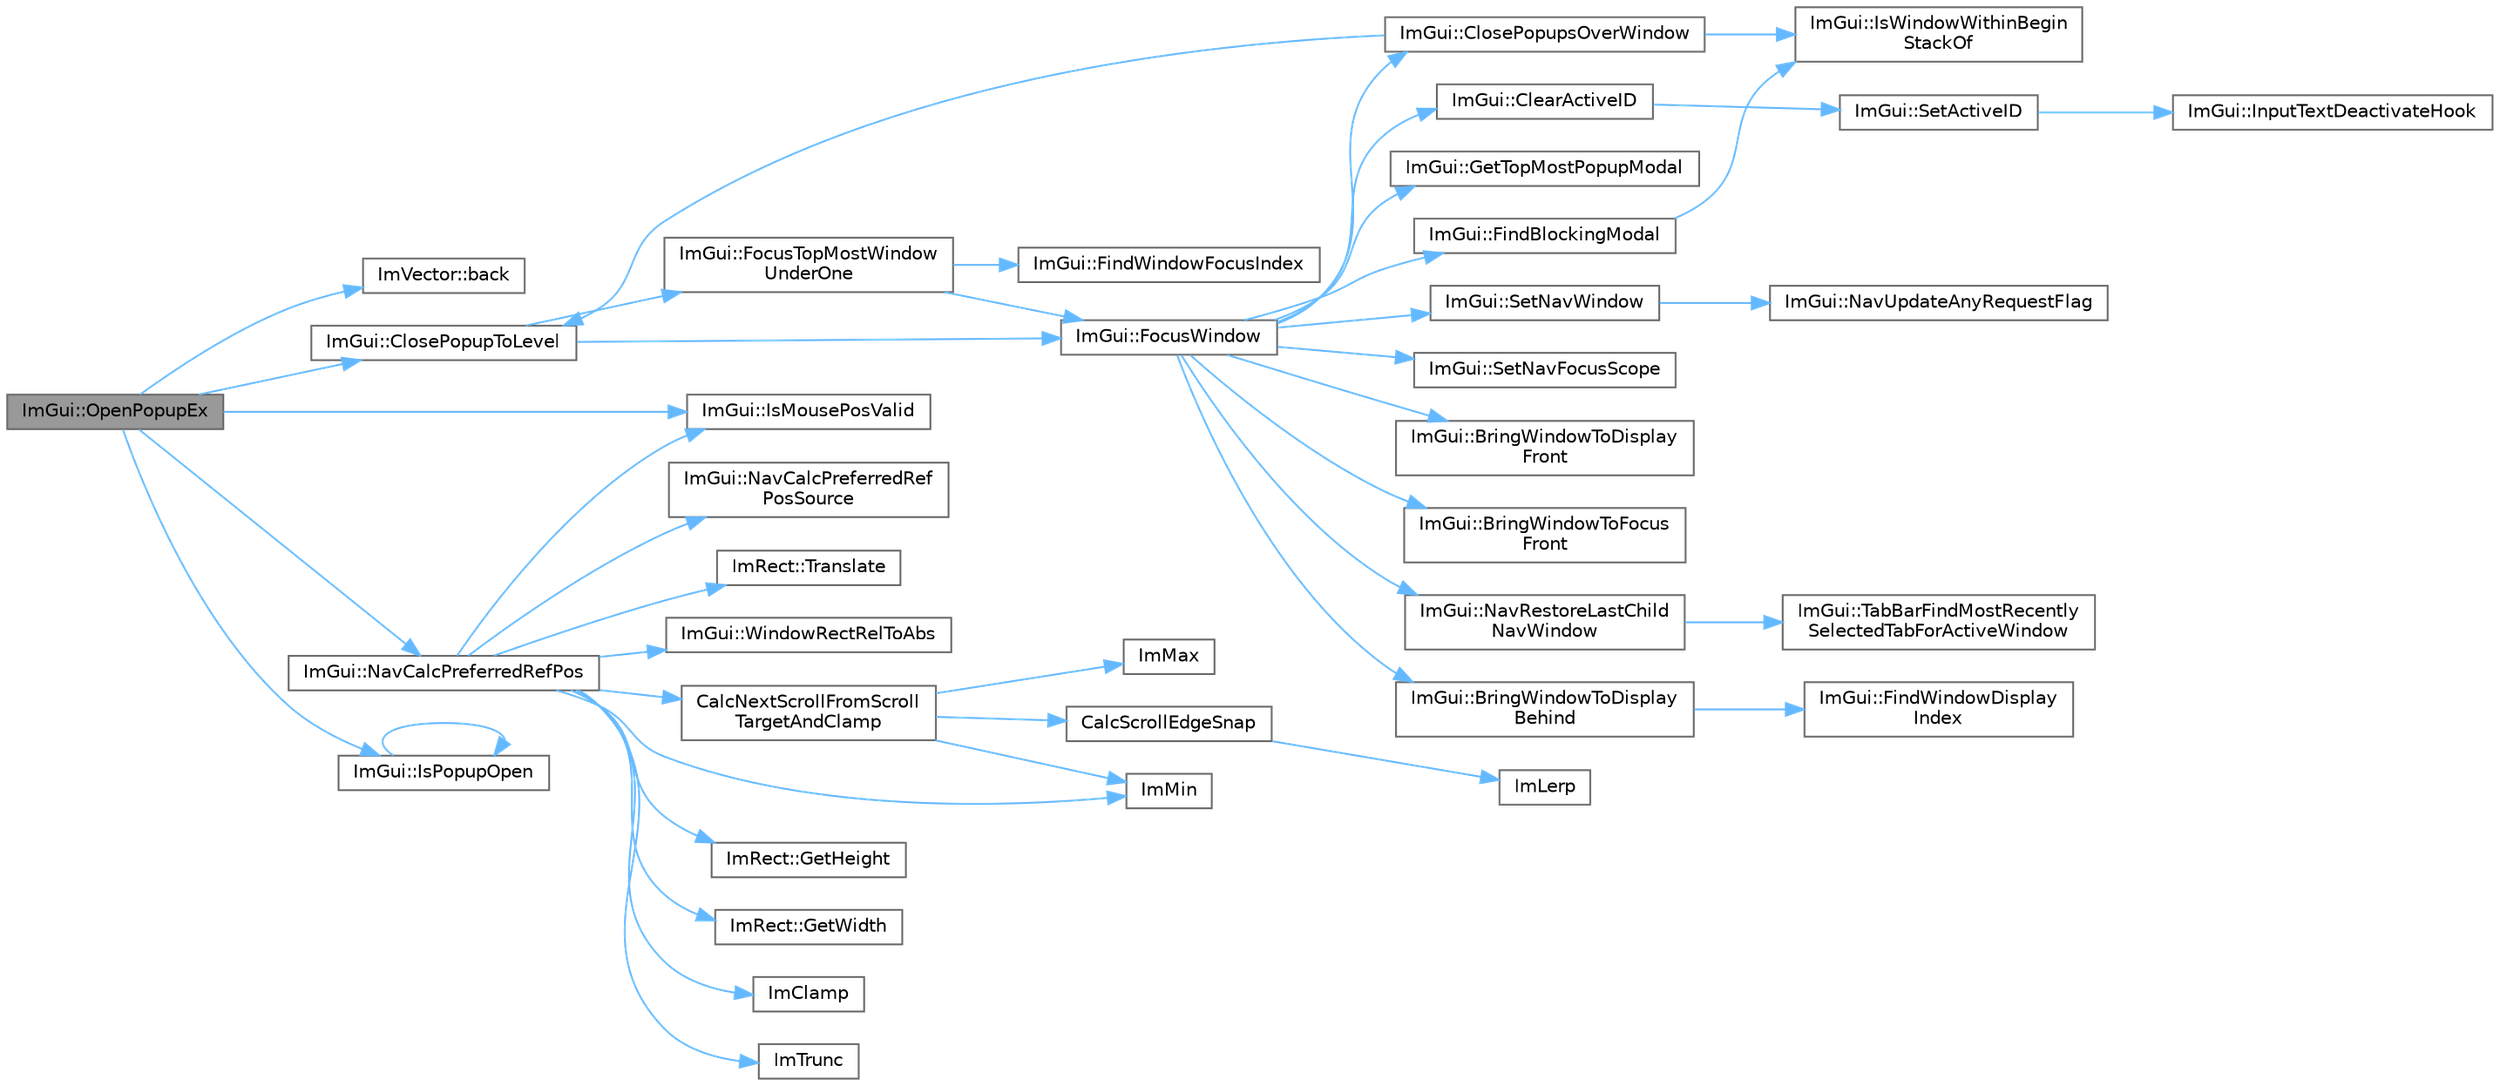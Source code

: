 digraph "ImGui::OpenPopupEx"
{
 // LATEX_PDF_SIZE
  bgcolor="transparent";
  edge [fontname=Helvetica,fontsize=10,labelfontname=Helvetica,labelfontsize=10];
  node [fontname=Helvetica,fontsize=10,shape=box,height=0.2,width=0.4];
  rankdir="LR";
  Node1 [id="Node000001",label="ImGui::OpenPopupEx",height=0.2,width=0.4,color="gray40", fillcolor="grey60", style="filled", fontcolor="black",tooltip=" "];
  Node1 -> Node2 [id="edge43_Node000001_Node000002",color="steelblue1",style="solid",tooltip=" "];
  Node2 [id="Node000002",label="ImVector::back",height=0.2,width=0.4,color="grey40", fillcolor="white", style="filled",URL="$struct_im_vector.html#a2d80e87e81b1b01143c8d8be93e6fde1",tooltip=" "];
  Node1 -> Node3 [id="edge44_Node000001_Node000003",color="steelblue1",style="solid",tooltip=" "];
  Node3 [id="Node000003",label="ImGui::ClosePopupToLevel",height=0.2,width=0.4,color="grey40", fillcolor="white", style="filled",URL="$namespace_im_gui.html#a0be705dc533a62387dc39ec5c276d2a0",tooltip=" "];
  Node3 -> Node4 [id="edge45_Node000003_Node000004",color="steelblue1",style="solid",tooltip=" "];
  Node4 [id="Node000004",label="ImGui::FocusTopMostWindow\lUnderOne",height=0.2,width=0.4,color="grey40", fillcolor="white", style="filled",URL="$namespace_im_gui.html#aa97e87e96c05eb3e91aa96fa68b13a2a",tooltip=" "];
  Node4 -> Node5 [id="edge46_Node000004_Node000005",color="steelblue1",style="solid",tooltip=" "];
  Node5 [id="Node000005",label="ImGui::FindWindowFocusIndex",height=0.2,width=0.4,color="grey40", fillcolor="white", style="filled",URL="$namespace_im_gui.html#a861004d5a1476e954abd68d6f9deaa06",tooltip=" "];
  Node4 -> Node6 [id="edge47_Node000004_Node000006",color="steelblue1",style="solid",tooltip=" "];
  Node6 [id="Node000006",label="ImGui::FocusWindow",height=0.2,width=0.4,color="grey40", fillcolor="white", style="filled",URL="$namespace_im_gui.html#a27aa6f2f3aa11778c6d023b1b223f262",tooltip=" "];
  Node6 -> Node7 [id="edge48_Node000006_Node000007",color="steelblue1",style="solid",tooltip=" "];
  Node7 [id="Node000007",label="ImGui::BringWindowToDisplay\lBehind",height=0.2,width=0.4,color="grey40", fillcolor="white", style="filled",URL="$namespace_im_gui.html#a8cae2f7a08f820a8d5349d1964603b20",tooltip=" "];
  Node7 -> Node8 [id="edge49_Node000007_Node000008",color="steelblue1",style="solid",tooltip=" "];
  Node8 [id="Node000008",label="ImGui::FindWindowDisplay\lIndex",height=0.2,width=0.4,color="grey40", fillcolor="white", style="filled",URL="$namespace_im_gui.html#acc8dfbe9f52370fe2b95f6c948ba113e",tooltip=" "];
  Node6 -> Node9 [id="edge50_Node000006_Node000009",color="steelblue1",style="solid",tooltip=" "];
  Node9 [id="Node000009",label="ImGui::BringWindowToDisplay\lFront",height=0.2,width=0.4,color="grey40", fillcolor="white", style="filled",URL="$namespace_im_gui.html#a1f7b95f36d03751c928af7b1b745e959",tooltip=" "];
  Node6 -> Node10 [id="edge51_Node000006_Node000010",color="steelblue1",style="solid",tooltip=" "];
  Node10 [id="Node000010",label="ImGui::BringWindowToFocus\lFront",height=0.2,width=0.4,color="grey40", fillcolor="white", style="filled",URL="$namespace_im_gui.html#affe95a2dc969f0d15fbd4b588c94ac1a",tooltip=" "];
  Node6 -> Node11 [id="edge52_Node000006_Node000011",color="steelblue1",style="solid",tooltip=" "];
  Node11 [id="Node000011",label="ImGui::ClearActiveID",height=0.2,width=0.4,color="grey40", fillcolor="white", style="filled",URL="$namespace_im_gui.html#a17ff60ad1e2669130ac38a04d16eb354",tooltip=" "];
  Node11 -> Node12 [id="edge53_Node000011_Node000012",color="steelblue1",style="solid",tooltip=" "];
  Node12 [id="Node000012",label="ImGui::SetActiveID",height=0.2,width=0.4,color="grey40", fillcolor="white", style="filled",URL="$namespace_im_gui.html#a27b8ace13a8c421ee8405f0cbebe4ead",tooltip=" "];
  Node12 -> Node13 [id="edge54_Node000012_Node000013",color="steelblue1",style="solid",tooltip=" "];
  Node13 [id="Node000013",label="ImGui::InputTextDeactivateHook",height=0.2,width=0.4,color="grey40", fillcolor="white", style="filled",URL="$namespace_im_gui.html#aad9419cf6e296c668807e3af4bfd62bb",tooltip=" "];
  Node6 -> Node14 [id="edge55_Node000006_Node000014",color="steelblue1",style="solid",tooltip=" "];
  Node14 [id="Node000014",label="ImGui::ClosePopupsOverWindow",height=0.2,width=0.4,color="grey40", fillcolor="white", style="filled",URL="$namespace_im_gui.html#a0076b153c697cb85e263fcbd59340bce",tooltip=" "];
  Node14 -> Node3 [id="edge56_Node000014_Node000003",color="steelblue1",style="solid",tooltip=" "];
  Node14 -> Node15 [id="edge57_Node000014_Node000015",color="steelblue1",style="solid",tooltip=" "];
  Node15 [id="Node000015",label="ImGui::IsWindowWithinBegin\lStackOf",height=0.2,width=0.4,color="grey40", fillcolor="white", style="filled",URL="$namespace_im_gui.html#a48de6990762aa67d7da5c3264b92d44f",tooltip=" "];
  Node6 -> Node16 [id="edge58_Node000006_Node000016",color="steelblue1",style="solid",tooltip=" "];
  Node16 [id="Node000016",label="ImGui::FindBlockingModal",height=0.2,width=0.4,color="grey40", fillcolor="white", style="filled",URL="$namespace_im_gui.html#a196705a4195b41a57470ef6553cb440c",tooltip=" "];
  Node16 -> Node15 [id="edge59_Node000016_Node000015",color="steelblue1",style="solid",tooltip=" "];
  Node6 -> Node17 [id="edge60_Node000006_Node000017",color="steelblue1",style="solid",tooltip=" "];
  Node17 [id="Node000017",label="ImGui::GetTopMostPopupModal",height=0.2,width=0.4,color="grey40", fillcolor="white", style="filled",URL="$namespace_im_gui.html#a6b905269b079f5e07755db52cc6e52df",tooltip=" "];
  Node6 -> Node18 [id="edge61_Node000006_Node000018",color="steelblue1",style="solid",tooltip=" "];
  Node18 [id="Node000018",label="ImGui::NavRestoreLastChild\lNavWindow",height=0.2,width=0.4,color="grey40", fillcolor="white", style="filled",URL="$namespace_im_gui.html#ae9ed208c0b64e4919e5de1cb83b2db2a",tooltip=" "];
  Node18 -> Node19 [id="edge62_Node000018_Node000019",color="steelblue1",style="solid",tooltip=" "];
  Node19 [id="Node000019",label="ImGui::TabBarFindMostRecently\lSelectedTabForActiveWindow",height=0.2,width=0.4,color="grey40", fillcolor="white", style="filled",URL="$namespace_im_gui.html#a5e1bfc506e7bd0f71ec85d8c69672d3d",tooltip=" "];
  Node6 -> Node20 [id="edge63_Node000006_Node000020",color="steelblue1",style="solid",tooltip=" "];
  Node20 [id="Node000020",label="ImGui::SetNavFocusScope",height=0.2,width=0.4,color="grey40", fillcolor="white", style="filled",URL="$namespace_im_gui.html#ada2736a9b034b93ba877f46577bc5e8b",tooltip=" "];
  Node6 -> Node21 [id="edge64_Node000006_Node000021",color="steelblue1",style="solid",tooltip=" "];
  Node21 [id="Node000021",label="ImGui::SetNavWindow",height=0.2,width=0.4,color="grey40", fillcolor="white", style="filled",URL="$namespace_im_gui.html#aa422c756f467e650d67b4fb1b74ff5a1",tooltip=" "];
  Node21 -> Node22 [id="edge65_Node000021_Node000022",color="steelblue1",style="solid",tooltip=" "];
  Node22 [id="Node000022",label="ImGui::NavUpdateAnyRequestFlag",height=0.2,width=0.4,color="grey40", fillcolor="white", style="filled",URL="$namespace_im_gui.html#a2cd868535661cdb5671214662f3c9388",tooltip=" "];
  Node3 -> Node6 [id="edge66_Node000003_Node000006",color="steelblue1",style="solid",tooltip=" "];
  Node1 -> Node23 [id="edge67_Node000001_Node000023",color="steelblue1",style="solid",tooltip=" "];
  Node23 [id="Node000023",label="ImGui::IsMousePosValid",height=0.2,width=0.4,color="grey40", fillcolor="white", style="filled",URL="$namespace_im_gui.html#a22d482190e8f549d5904aded1c6f7778",tooltip=" "];
  Node1 -> Node24 [id="edge68_Node000001_Node000024",color="steelblue1",style="solid",tooltip=" "];
  Node24 [id="Node000024",label="ImGui::IsPopupOpen",height=0.2,width=0.4,color="grey40", fillcolor="white", style="filled",URL="$namespace_im_gui.html#a0e351145d0936e79948094166757712e",tooltip=" "];
  Node24 -> Node24 [id="edge69_Node000024_Node000024",color="steelblue1",style="solid",tooltip=" "];
  Node1 -> Node25 [id="edge70_Node000001_Node000025",color="steelblue1",style="solid",tooltip=" "];
  Node25 [id="Node000025",label="ImGui::NavCalcPreferredRefPos",height=0.2,width=0.4,color="grey40", fillcolor="white", style="filled",URL="$namespace_im_gui.html#a3fedd0a136d52d72d2fd1e3139b4272c",tooltip=" "];
  Node25 -> Node26 [id="edge71_Node000025_Node000026",color="steelblue1",style="solid",tooltip=" "];
  Node26 [id="Node000026",label="CalcNextScrollFromScroll\lTargetAndClamp",height=0.2,width=0.4,color="grey40", fillcolor="white", style="filled",URL="$imgui_8cpp.html#a07abb80a54115cb5cf9da03351e29533",tooltip=" "];
  Node26 -> Node27 [id="edge72_Node000026_Node000027",color="steelblue1",style="solid",tooltip=" "];
  Node27 [id="Node000027",label="CalcScrollEdgeSnap",height=0.2,width=0.4,color="grey40", fillcolor="white", style="filled",URL="$imgui_8cpp.html#a603ad6ffdfa404dd9057cdba7324f6b0",tooltip=" "];
  Node27 -> Node28 [id="edge73_Node000027_Node000028",color="steelblue1",style="solid",tooltip=" "];
  Node28 [id="Node000028",label="ImLerp",height=0.2,width=0.4,color="grey40", fillcolor="white", style="filled",URL="$imgui__internal_8h.html#a1d7813429922346e44eebd82d13f777c",tooltip=" "];
  Node26 -> Node29 [id="edge74_Node000026_Node000029",color="steelblue1",style="solid",tooltip=" "];
  Node29 [id="Node000029",label="ImMax",height=0.2,width=0.4,color="grey40", fillcolor="white", style="filled",URL="$imgui__internal_8h.html#a7667efd95147d0422f140917c71a9226",tooltip=" "];
  Node26 -> Node30 [id="edge75_Node000026_Node000030",color="steelblue1",style="solid",tooltip=" "];
  Node30 [id="Node000030",label="ImMin",height=0.2,width=0.4,color="grey40", fillcolor="white", style="filled",URL="$imgui__internal_8h.html#a7f9d7828066a9d61b5630adcdf4655d3",tooltip=" "];
  Node25 -> Node31 [id="edge76_Node000025_Node000031",color="steelblue1",style="solid",tooltip=" "];
  Node31 [id="Node000031",label="ImRect::GetHeight",height=0.2,width=0.4,color="grey40", fillcolor="white", style="filled",URL="$struct_im_rect.html#a748d8ae9cb26508951ec6e2f2df0625b",tooltip=" "];
  Node25 -> Node32 [id="edge77_Node000025_Node000032",color="steelblue1",style="solid",tooltip=" "];
  Node32 [id="Node000032",label="ImRect::GetWidth",height=0.2,width=0.4,color="grey40", fillcolor="white", style="filled",URL="$struct_im_rect.html#afa75cb8491f20901c96166d17dcddac4",tooltip=" "];
  Node25 -> Node33 [id="edge78_Node000025_Node000033",color="steelblue1",style="solid",tooltip=" "];
  Node33 [id="Node000033",label="ImClamp",height=0.2,width=0.4,color="grey40", fillcolor="white", style="filled",URL="$imgui__internal_8h.html#a6e61ede308bfd68c7434e17905a29fc8",tooltip=" "];
  Node25 -> Node30 [id="edge79_Node000025_Node000030",color="steelblue1",style="solid",tooltip=" "];
  Node25 -> Node34 [id="edge80_Node000025_Node000034",color="steelblue1",style="solid",tooltip=" "];
  Node34 [id="Node000034",label="ImTrunc",height=0.2,width=0.4,color="grey40", fillcolor="white", style="filled",URL="$imgui__internal_8h.html#a34870cae27ccd450c17ec3d3910b2da4",tooltip=" "];
  Node25 -> Node23 [id="edge81_Node000025_Node000023",color="steelblue1",style="solid",tooltip=" "];
  Node25 -> Node35 [id="edge82_Node000025_Node000035",color="steelblue1",style="solid",tooltip=" "];
  Node35 [id="Node000035",label="ImGui::NavCalcPreferredRef\lPosSource",height=0.2,width=0.4,color="grey40", fillcolor="white", style="filled",URL="$namespace_im_gui.html#afb1d93bad824b814033f7f3de41db5e0",tooltip=" "];
  Node25 -> Node36 [id="edge83_Node000025_Node000036",color="steelblue1",style="solid",tooltip=" "];
  Node36 [id="Node000036",label="ImRect::Translate",height=0.2,width=0.4,color="grey40", fillcolor="white", style="filled",URL="$struct_im_rect.html#a7f799afba3d1c61212448709d9e1a79b",tooltip=" "];
  Node25 -> Node37 [id="edge84_Node000025_Node000037",color="steelblue1",style="solid",tooltip=" "];
  Node37 [id="Node000037",label="ImGui::WindowRectRelToAbs",height=0.2,width=0.4,color="grey40", fillcolor="white", style="filled",URL="$namespace_im_gui.html#a10d8f47027c5bea2da6d5792ada70a7f",tooltip=" "];
}
